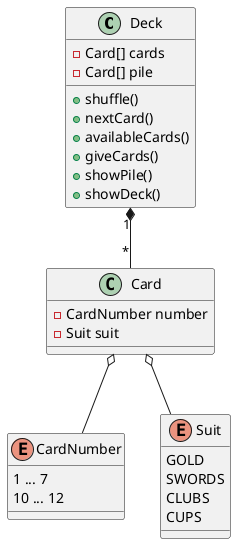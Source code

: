 @startuml

Deck "1" *-- "*" Card
Card o-- CardNumber
Card o-- Suit


class Deck {
-Card[] cards
-Card[] pile
+shuffle()
+nextCard()
+availableCards()
+giveCards()
+showPile()
+showDeck()
}

class Card {
-CardNumber number
-Suit suit
}

enum CardNumber {
1 ... 7
10 ... 12
}

enum Suit {
GOLD
SWORDS
CLUBS
CUPS
}

@enduml
